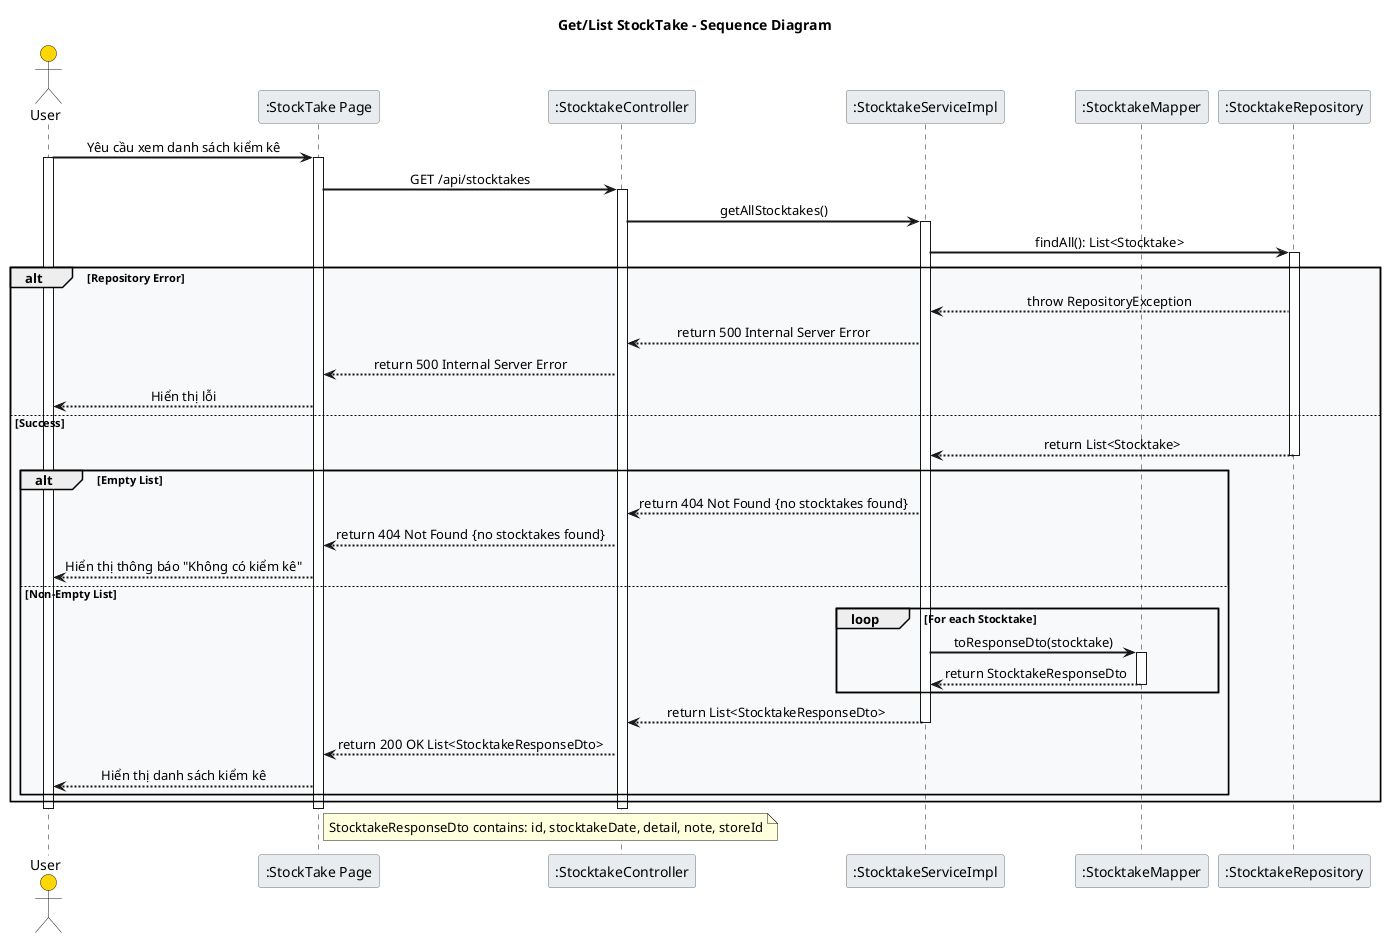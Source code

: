 @startuml Stocktake_Read_Sequence

skinparam backgroundColor white
skinparam sequenceArrowThickness 2
skinparam sequenceMessageAlign center
skinparam sequenceGroupBodyBackgroundColor #F8F9FA
skinparam sequenceParticipantBorderColor #6C757D
skinparam sequenceParticipantBackgroundColor #E9ECEF
skinparam sequenceLifeLineStroke dash
skinparam actorBackgroundColor #FFD700

title Get/List StockTake - Sequence Diagram

actor User
participant ":StockTake Page" as UI
participant ":StocktakeController" as CC
participant ":StocktakeServiceImpl" as CS
participant ":StocktakeMapper" as CM
participant ":StocktakeRepository" as CR

User -> UI: Yêu cầu xem danh sách kiểm kê
activate User
activate UI
UI -> CC: GET /api/stocktakes
activate CC
CC -> CS: getAllStocktakes()
activate CS
CS -> CR: findAll(): List<Stocktake>
activate CR
alt Repository Error
    CR --> CS: throw RepositoryException
    CS --> CC: return 500 Internal Server Error
    CC --> UI: return 500 Internal Server Error
    UI --> User: Hiển thị lỗi
else Success
    CR --> CS: return List<Stocktake>
    deactivate CR
    alt Empty List
        CS --> CC: return 404 Not Found {no stocktakes found}
        CC --> UI: return 404 Not Found {no stocktakes found}
        UI --> User: Hiển thị thông báo "Không có kiểm kê"
    else Non-Empty List
        loop For each Stocktake
            CS -> CM: toResponseDto(stocktake)
            activate CM
            CM --> CS: return StocktakeResponseDto
            deactivate CM
        end
        CS --> CC: return List<StocktakeResponseDto>
        deactivate CS
        CC --> UI: return 200 OK List<StocktakeResponseDto>
        UI --> User: Hiển thị danh sách kiểm kê
    end
end

deactivate CC
deactivate UI
deactivate User

note right of UI
    StocktakeResponseDto contains: id, stocktakeDate, detail, note, storeId
end note

@enduml